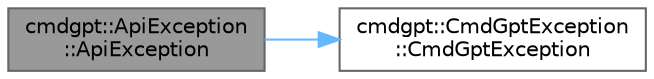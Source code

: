 digraph "cmdgpt::ApiException::ApiException"
{
 // LATEX_PDF_SIZE
  bgcolor="transparent";
  edge [fontname=Helvetica,fontsize=10,labelfontname=Helvetica,labelfontsize=10];
  node [fontname=Helvetica,fontsize=10,shape=box,height=0.2,width=0.4];
  rankdir="LR";
  Node1 [id="Node000001",label="cmdgpt::ApiException\l::ApiException",height=0.2,width=0.4,color="gray40", fillcolor="grey60", style="filled", fontcolor="black",tooltip=" "];
  Node1 -> Node2 [id="edge1_Node000001_Node000002",color="steelblue1",style="solid",tooltip=" "];
  Node2 [id="Node000002",label="cmdgpt::CmdGptException\l::CmdGptException",height=0.2,width=0.4,color="grey40", fillcolor="white", style="filled",URL="$d5/d1d/classcmdgpt_1_1CmdGptException.html#a34b6293f0db0efe97a607bbf5f0b4256",tooltip=" "];
}
